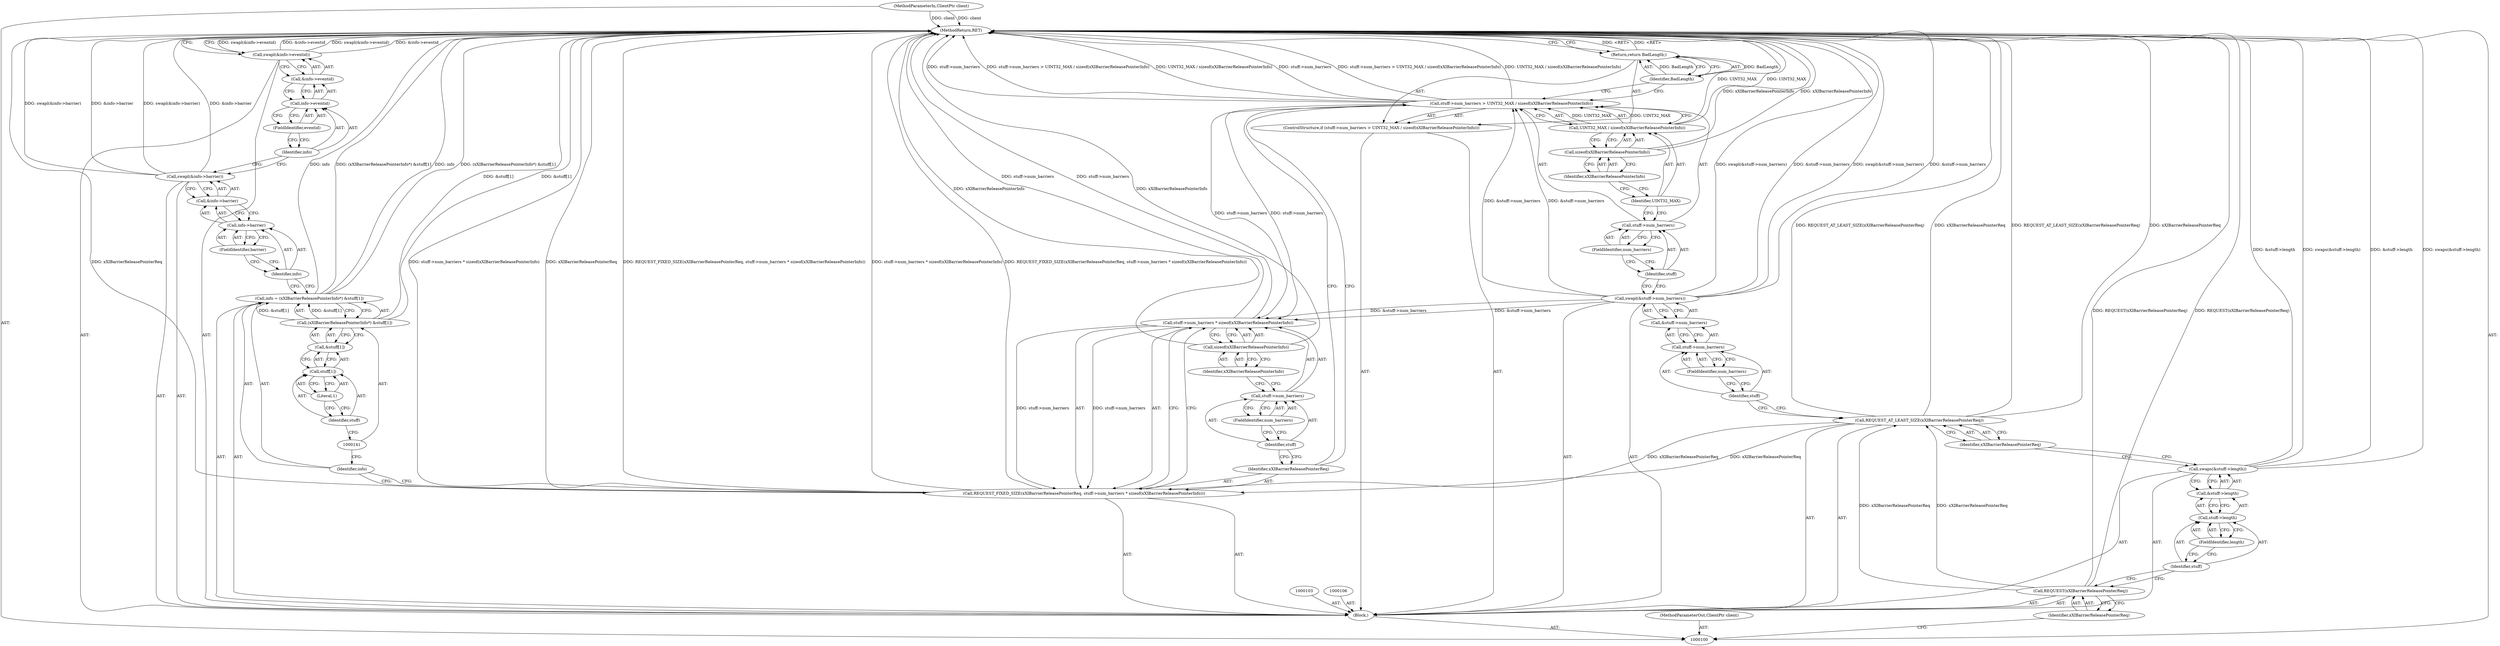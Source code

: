 digraph "0_xserver_d088e3c1286b548a58e62afdc70bb40981cdb9e8" {
"1000156" [label="(MethodReturn,RET)"];
"1000101" [label="(MethodParameterIn,ClientPtr client)"];
"1000227" [label="(MethodParameterOut,ClientPtr client)"];
"1000115" [label="(Call,&stuff->num_barriers)"];
"1000116" [label="(Call,stuff->num_barriers)"];
"1000117" [label="(Identifier,stuff)"];
"1000118" [label="(FieldIdentifier,num_barriers)"];
"1000114" [label="(Call,swapl(&stuff->num_barriers))"];
"1000123" [label="(FieldIdentifier,num_barriers)"];
"1000124" [label="(Call,UINT32_MAX / sizeof(xXIBarrierReleasePointerInfo))"];
"1000125" [label="(Identifier,UINT32_MAX)"];
"1000119" [label="(ControlStructure,if (stuff->num_barriers > UINT32_MAX / sizeof(xXIBarrierReleasePointerInfo)))"];
"1000126" [label="(Call,sizeof(xXIBarrierReleasePointerInfo))"];
"1000127" [label="(Identifier,xXIBarrierReleasePointerInfo)"];
"1000120" [label="(Call,stuff->num_barriers > UINT32_MAX / sizeof(xXIBarrierReleasePointerInfo))"];
"1000121" [label="(Call,stuff->num_barriers)"];
"1000122" [label="(Identifier,stuff)"];
"1000129" [label="(Identifier,BadLength)"];
"1000128" [label="(Return,return BadLength;)"];
"1000131" [label="(Identifier,xXIBarrierReleasePointerReq)"];
"1000130" [label="(Call,REQUEST_FIXED_SIZE(xXIBarrierReleasePointerReq, stuff->num_barriers * sizeof(xXIBarrierReleasePointerInfo)))"];
"1000132" [label="(Call,stuff->num_barriers * sizeof(xXIBarrierReleasePointerInfo))"];
"1000133" [label="(Call,stuff->num_barriers)"];
"1000134" [label="(Identifier,stuff)"];
"1000135" [label="(FieldIdentifier,num_barriers)"];
"1000136" [label="(Call,sizeof(xXIBarrierReleasePointerInfo))"];
"1000137" [label="(Identifier,xXIBarrierReleasePointerInfo)"];
"1000140" [label="(Call,(xXIBarrierReleasePointerInfo*) &stuff[1])"];
"1000142" [label="(Call,&stuff[1])"];
"1000143" [label="(Call,stuff[1])"];
"1000144" [label="(Identifier,stuff)"];
"1000138" [label="(Call,info = (xXIBarrierReleasePointerInfo*) &stuff[1])"];
"1000139" [label="(Identifier,info)"];
"1000145" [label="(Literal,1)"];
"1000147" [label="(Call,&info->barrier)"];
"1000148" [label="(Call,info->barrier)"];
"1000149" [label="(Identifier,info)"];
"1000150" [label="(FieldIdentifier,barrier)"];
"1000146" [label="(Call,swapl(&info->barrier))"];
"1000152" [label="(Call,&info->eventid)"];
"1000153" [label="(Call,info->eventid)"];
"1000154" [label="(Identifier,info)"];
"1000155" [label="(FieldIdentifier,eventid)"];
"1000151" [label="(Call,swapl(&info->eventid))"];
"1000102" [label="(Block,)"];
"1000105" [label="(Identifier,xXIBarrierReleasePointerReq)"];
"1000104" [label="(Call,REQUEST(xXIBarrierReleasePointerReq))"];
"1000108" [label="(Call,&stuff->length)"];
"1000109" [label="(Call,stuff->length)"];
"1000110" [label="(Identifier,stuff)"];
"1000111" [label="(FieldIdentifier,length)"];
"1000107" [label="(Call,swaps(&stuff->length))"];
"1000113" [label="(Identifier,xXIBarrierReleasePointerReq)"];
"1000112" [label="(Call,REQUEST_AT_LEAST_SIZE(xXIBarrierReleasePointerReq))"];
"1000156" -> "1000100"  [label="AST: "];
"1000156" -> "1000128"  [label="CFG: "];
"1000156" -> "1000151"  [label="CFG: "];
"1000128" -> "1000156"  [label="DDG: <RET>"];
"1000140" -> "1000156"  [label="DDG: &stuff[1]"];
"1000124" -> "1000156"  [label="DDG: UINT32_MAX"];
"1000107" -> "1000156"  [label="DDG: &stuff->length"];
"1000107" -> "1000156"  [label="DDG: swaps(&stuff->length)"];
"1000104" -> "1000156"  [label="DDG: REQUEST(xXIBarrierReleasePointerReq)"];
"1000114" -> "1000156"  [label="DDG: swapl(&stuff->num_barriers)"];
"1000114" -> "1000156"  [label="DDG: &stuff->num_barriers"];
"1000126" -> "1000156"  [label="DDG: xXIBarrierReleasePointerInfo"];
"1000146" -> "1000156"  [label="DDG: swapl(&info->barrier)"];
"1000146" -> "1000156"  [label="DDG: &info->barrier"];
"1000136" -> "1000156"  [label="DDG: xXIBarrierReleasePointerInfo"];
"1000130" -> "1000156"  [label="DDG: REQUEST_FIXED_SIZE(xXIBarrierReleasePointerReq, stuff->num_barriers * sizeof(xXIBarrierReleasePointerInfo))"];
"1000130" -> "1000156"  [label="DDG: stuff->num_barriers * sizeof(xXIBarrierReleasePointerInfo)"];
"1000130" -> "1000156"  [label="DDG: xXIBarrierReleasePointerReq"];
"1000151" -> "1000156"  [label="DDG: swapl(&info->eventid)"];
"1000151" -> "1000156"  [label="DDG: &info->eventid"];
"1000138" -> "1000156"  [label="DDG: info"];
"1000138" -> "1000156"  [label="DDG: (xXIBarrierReleasePointerInfo*) &stuff[1]"];
"1000120" -> "1000156"  [label="DDG: stuff->num_barriers"];
"1000120" -> "1000156"  [label="DDG: stuff->num_barriers > UINT32_MAX / sizeof(xXIBarrierReleasePointerInfo)"];
"1000120" -> "1000156"  [label="DDG: UINT32_MAX / sizeof(xXIBarrierReleasePointerInfo)"];
"1000132" -> "1000156"  [label="DDG: stuff->num_barriers"];
"1000112" -> "1000156"  [label="DDG: REQUEST_AT_LEAST_SIZE(xXIBarrierReleasePointerReq)"];
"1000112" -> "1000156"  [label="DDG: xXIBarrierReleasePointerReq"];
"1000101" -> "1000156"  [label="DDG: client"];
"1000101" -> "1000100"  [label="AST: "];
"1000101" -> "1000156"  [label="DDG: client"];
"1000227" -> "1000100"  [label="AST: "];
"1000115" -> "1000114"  [label="AST: "];
"1000115" -> "1000116"  [label="CFG: "];
"1000116" -> "1000115"  [label="AST: "];
"1000114" -> "1000115"  [label="CFG: "];
"1000116" -> "1000115"  [label="AST: "];
"1000116" -> "1000118"  [label="CFG: "];
"1000117" -> "1000116"  [label="AST: "];
"1000118" -> "1000116"  [label="AST: "];
"1000115" -> "1000116"  [label="CFG: "];
"1000117" -> "1000116"  [label="AST: "];
"1000117" -> "1000112"  [label="CFG: "];
"1000118" -> "1000117"  [label="CFG: "];
"1000118" -> "1000116"  [label="AST: "];
"1000118" -> "1000117"  [label="CFG: "];
"1000116" -> "1000118"  [label="CFG: "];
"1000114" -> "1000102"  [label="AST: "];
"1000114" -> "1000115"  [label="CFG: "];
"1000115" -> "1000114"  [label="AST: "];
"1000122" -> "1000114"  [label="CFG: "];
"1000114" -> "1000156"  [label="DDG: swapl(&stuff->num_barriers)"];
"1000114" -> "1000156"  [label="DDG: &stuff->num_barriers"];
"1000114" -> "1000120"  [label="DDG: &stuff->num_barriers"];
"1000114" -> "1000132"  [label="DDG: &stuff->num_barriers"];
"1000123" -> "1000121"  [label="AST: "];
"1000123" -> "1000122"  [label="CFG: "];
"1000121" -> "1000123"  [label="CFG: "];
"1000124" -> "1000120"  [label="AST: "];
"1000124" -> "1000126"  [label="CFG: "];
"1000125" -> "1000124"  [label="AST: "];
"1000126" -> "1000124"  [label="AST: "];
"1000120" -> "1000124"  [label="CFG: "];
"1000124" -> "1000156"  [label="DDG: UINT32_MAX"];
"1000124" -> "1000120"  [label="DDG: UINT32_MAX"];
"1000125" -> "1000124"  [label="AST: "];
"1000125" -> "1000121"  [label="CFG: "];
"1000127" -> "1000125"  [label="CFG: "];
"1000119" -> "1000102"  [label="AST: "];
"1000120" -> "1000119"  [label="AST: "];
"1000128" -> "1000119"  [label="AST: "];
"1000126" -> "1000124"  [label="AST: "];
"1000126" -> "1000127"  [label="CFG: "];
"1000127" -> "1000126"  [label="AST: "];
"1000124" -> "1000126"  [label="CFG: "];
"1000126" -> "1000156"  [label="DDG: xXIBarrierReleasePointerInfo"];
"1000127" -> "1000126"  [label="AST: "];
"1000127" -> "1000125"  [label="CFG: "];
"1000126" -> "1000127"  [label="CFG: "];
"1000120" -> "1000119"  [label="AST: "];
"1000120" -> "1000124"  [label="CFG: "];
"1000121" -> "1000120"  [label="AST: "];
"1000124" -> "1000120"  [label="AST: "];
"1000129" -> "1000120"  [label="CFG: "];
"1000131" -> "1000120"  [label="CFG: "];
"1000120" -> "1000156"  [label="DDG: stuff->num_barriers"];
"1000120" -> "1000156"  [label="DDG: stuff->num_barriers > UINT32_MAX / sizeof(xXIBarrierReleasePointerInfo)"];
"1000120" -> "1000156"  [label="DDG: UINT32_MAX / sizeof(xXIBarrierReleasePointerInfo)"];
"1000114" -> "1000120"  [label="DDG: &stuff->num_barriers"];
"1000124" -> "1000120"  [label="DDG: UINT32_MAX"];
"1000120" -> "1000132"  [label="DDG: stuff->num_barriers"];
"1000121" -> "1000120"  [label="AST: "];
"1000121" -> "1000123"  [label="CFG: "];
"1000122" -> "1000121"  [label="AST: "];
"1000123" -> "1000121"  [label="AST: "];
"1000125" -> "1000121"  [label="CFG: "];
"1000122" -> "1000121"  [label="AST: "];
"1000122" -> "1000114"  [label="CFG: "];
"1000123" -> "1000122"  [label="CFG: "];
"1000129" -> "1000128"  [label="AST: "];
"1000129" -> "1000120"  [label="CFG: "];
"1000128" -> "1000129"  [label="CFG: "];
"1000129" -> "1000128"  [label="DDG: BadLength"];
"1000128" -> "1000119"  [label="AST: "];
"1000128" -> "1000129"  [label="CFG: "];
"1000129" -> "1000128"  [label="AST: "];
"1000156" -> "1000128"  [label="CFG: "];
"1000128" -> "1000156"  [label="DDG: <RET>"];
"1000129" -> "1000128"  [label="DDG: BadLength"];
"1000131" -> "1000130"  [label="AST: "];
"1000131" -> "1000120"  [label="CFG: "];
"1000134" -> "1000131"  [label="CFG: "];
"1000130" -> "1000102"  [label="AST: "];
"1000130" -> "1000132"  [label="CFG: "];
"1000131" -> "1000130"  [label="AST: "];
"1000132" -> "1000130"  [label="AST: "];
"1000139" -> "1000130"  [label="CFG: "];
"1000130" -> "1000156"  [label="DDG: REQUEST_FIXED_SIZE(xXIBarrierReleasePointerReq, stuff->num_barriers * sizeof(xXIBarrierReleasePointerInfo))"];
"1000130" -> "1000156"  [label="DDG: stuff->num_barriers * sizeof(xXIBarrierReleasePointerInfo)"];
"1000130" -> "1000156"  [label="DDG: xXIBarrierReleasePointerReq"];
"1000112" -> "1000130"  [label="DDG: xXIBarrierReleasePointerReq"];
"1000132" -> "1000130"  [label="DDG: stuff->num_barriers"];
"1000132" -> "1000130"  [label="AST: "];
"1000132" -> "1000136"  [label="CFG: "];
"1000133" -> "1000132"  [label="AST: "];
"1000136" -> "1000132"  [label="AST: "];
"1000130" -> "1000132"  [label="CFG: "];
"1000132" -> "1000156"  [label="DDG: stuff->num_barriers"];
"1000132" -> "1000130"  [label="DDG: stuff->num_barriers"];
"1000114" -> "1000132"  [label="DDG: &stuff->num_barriers"];
"1000120" -> "1000132"  [label="DDG: stuff->num_barriers"];
"1000133" -> "1000132"  [label="AST: "];
"1000133" -> "1000135"  [label="CFG: "];
"1000134" -> "1000133"  [label="AST: "];
"1000135" -> "1000133"  [label="AST: "];
"1000137" -> "1000133"  [label="CFG: "];
"1000134" -> "1000133"  [label="AST: "];
"1000134" -> "1000131"  [label="CFG: "];
"1000135" -> "1000134"  [label="CFG: "];
"1000135" -> "1000133"  [label="AST: "];
"1000135" -> "1000134"  [label="CFG: "];
"1000133" -> "1000135"  [label="CFG: "];
"1000136" -> "1000132"  [label="AST: "];
"1000136" -> "1000137"  [label="CFG: "];
"1000137" -> "1000136"  [label="AST: "];
"1000132" -> "1000136"  [label="CFG: "];
"1000136" -> "1000156"  [label="DDG: xXIBarrierReleasePointerInfo"];
"1000137" -> "1000136"  [label="AST: "];
"1000137" -> "1000133"  [label="CFG: "];
"1000136" -> "1000137"  [label="CFG: "];
"1000140" -> "1000138"  [label="AST: "];
"1000140" -> "1000142"  [label="CFG: "];
"1000141" -> "1000140"  [label="AST: "];
"1000142" -> "1000140"  [label="AST: "];
"1000138" -> "1000140"  [label="CFG: "];
"1000140" -> "1000156"  [label="DDG: &stuff[1]"];
"1000140" -> "1000138"  [label="DDG: &stuff[1]"];
"1000142" -> "1000140"  [label="AST: "];
"1000142" -> "1000143"  [label="CFG: "];
"1000143" -> "1000142"  [label="AST: "];
"1000140" -> "1000142"  [label="CFG: "];
"1000143" -> "1000142"  [label="AST: "];
"1000143" -> "1000145"  [label="CFG: "];
"1000144" -> "1000143"  [label="AST: "];
"1000145" -> "1000143"  [label="AST: "];
"1000142" -> "1000143"  [label="CFG: "];
"1000144" -> "1000143"  [label="AST: "];
"1000144" -> "1000141"  [label="CFG: "];
"1000145" -> "1000144"  [label="CFG: "];
"1000138" -> "1000102"  [label="AST: "];
"1000138" -> "1000140"  [label="CFG: "];
"1000139" -> "1000138"  [label="AST: "];
"1000140" -> "1000138"  [label="AST: "];
"1000149" -> "1000138"  [label="CFG: "];
"1000138" -> "1000156"  [label="DDG: info"];
"1000138" -> "1000156"  [label="DDG: (xXIBarrierReleasePointerInfo*) &stuff[1]"];
"1000140" -> "1000138"  [label="DDG: &stuff[1]"];
"1000139" -> "1000138"  [label="AST: "];
"1000139" -> "1000130"  [label="CFG: "];
"1000141" -> "1000139"  [label="CFG: "];
"1000145" -> "1000143"  [label="AST: "];
"1000145" -> "1000144"  [label="CFG: "];
"1000143" -> "1000145"  [label="CFG: "];
"1000147" -> "1000146"  [label="AST: "];
"1000147" -> "1000148"  [label="CFG: "];
"1000148" -> "1000147"  [label="AST: "];
"1000146" -> "1000147"  [label="CFG: "];
"1000148" -> "1000147"  [label="AST: "];
"1000148" -> "1000150"  [label="CFG: "];
"1000149" -> "1000148"  [label="AST: "];
"1000150" -> "1000148"  [label="AST: "];
"1000147" -> "1000148"  [label="CFG: "];
"1000149" -> "1000148"  [label="AST: "];
"1000149" -> "1000138"  [label="CFG: "];
"1000150" -> "1000149"  [label="CFG: "];
"1000150" -> "1000148"  [label="AST: "];
"1000150" -> "1000149"  [label="CFG: "];
"1000148" -> "1000150"  [label="CFG: "];
"1000146" -> "1000102"  [label="AST: "];
"1000146" -> "1000147"  [label="CFG: "];
"1000147" -> "1000146"  [label="AST: "];
"1000154" -> "1000146"  [label="CFG: "];
"1000146" -> "1000156"  [label="DDG: swapl(&info->barrier)"];
"1000146" -> "1000156"  [label="DDG: &info->barrier"];
"1000152" -> "1000151"  [label="AST: "];
"1000152" -> "1000153"  [label="CFG: "];
"1000153" -> "1000152"  [label="AST: "];
"1000151" -> "1000152"  [label="CFG: "];
"1000153" -> "1000152"  [label="AST: "];
"1000153" -> "1000155"  [label="CFG: "];
"1000154" -> "1000153"  [label="AST: "];
"1000155" -> "1000153"  [label="AST: "];
"1000152" -> "1000153"  [label="CFG: "];
"1000154" -> "1000153"  [label="AST: "];
"1000154" -> "1000146"  [label="CFG: "];
"1000155" -> "1000154"  [label="CFG: "];
"1000155" -> "1000153"  [label="AST: "];
"1000155" -> "1000154"  [label="CFG: "];
"1000153" -> "1000155"  [label="CFG: "];
"1000151" -> "1000102"  [label="AST: "];
"1000151" -> "1000152"  [label="CFG: "];
"1000152" -> "1000151"  [label="AST: "];
"1000156" -> "1000151"  [label="CFG: "];
"1000151" -> "1000156"  [label="DDG: swapl(&info->eventid)"];
"1000151" -> "1000156"  [label="DDG: &info->eventid"];
"1000102" -> "1000100"  [label="AST: "];
"1000103" -> "1000102"  [label="AST: "];
"1000104" -> "1000102"  [label="AST: "];
"1000106" -> "1000102"  [label="AST: "];
"1000107" -> "1000102"  [label="AST: "];
"1000112" -> "1000102"  [label="AST: "];
"1000114" -> "1000102"  [label="AST: "];
"1000119" -> "1000102"  [label="AST: "];
"1000130" -> "1000102"  [label="AST: "];
"1000138" -> "1000102"  [label="AST: "];
"1000146" -> "1000102"  [label="AST: "];
"1000151" -> "1000102"  [label="AST: "];
"1000105" -> "1000104"  [label="AST: "];
"1000105" -> "1000100"  [label="CFG: "];
"1000104" -> "1000105"  [label="CFG: "];
"1000104" -> "1000102"  [label="AST: "];
"1000104" -> "1000105"  [label="CFG: "];
"1000105" -> "1000104"  [label="AST: "];
"1000110" -> "1000104"  [label="CFG: "];
"1000104" -> "1000156"  [label="DDG: REQUEST(xXIBarrierReleasePointerReq)"];
"1000104" -> "1000112"  [label="DDG: xXIBarrierReleasePointerReq"];
"1000108" -> "1000107"  [label="AST: "];
"1000108" -> "1000109"  [label="CFG: "];
"1000109" -> "1000108"  [label="AST: "];
"1000107" -> "1000108"  [label="CFG: "];
"1000109" -> "1000108"  [label="AST: "];
"1000109" -> "1000111"  [label="CFG: "];
"1000110" -> "1000109"  [label="AST: "];
"1000111" -> "1000109"  [label="AST: "];
"1000108" -> "1000109"  [label="CFG: "];
"1000110" -> "1000109"  [label="AST: "];
"1000110" -> "1000104"  [label="CFG: "];
"1000111" -> "1000110"  [label="CFG: "];
"1000111" -> "1000109"  [label="AST: "];
"1000111" -> "1000110"  [label="CFG: "];
"1000109" -> "1000111"  [label="CFG: "];
"1000107" -> "1000102"  [label="AST: "];
"1000107" -> "1000108"  [label="CFG: "];
"1000108" -> "1000107"  [label="AST: "];
"1000113" -> "1000107"  [label="CFG: "];
"1000107" -> "1000156"  [label="DDG: &stuff->length"];
"1000107" -> "1000156"  [label="DDG: swaps(&stuff->length)"];
"1000113" -> "1000112"  [label="AST: "];
"1000113" -> "1000107"  [label="CFG: "];
"1000112" -> "1000113"  [label="CFG: "];
"1000112" -> "1000102"  [label="AST: "];
"1000112" -> "1000113"  [label="CFG: "];
"1000113" -> "1000112"  [label="AST: "];
"1000117" -> "1000112"  [label="CFG: "];
"1000112" -> "1000156"  [label="DDG: REQUEST_AT_LEAST_SIZE(xXIBarrierReleasePointerReq)"];
"1000112" -> "1000156"  [label="DDG: xXIBarrierReleasePointerReq"];
"1000104" -> "1000112"  [label="DDG: xXIBarrierReleasePointerReq"];
"1000112" -> "1000130"  [label="DDG: xXIBarrierReleasePointerReq"];
}
